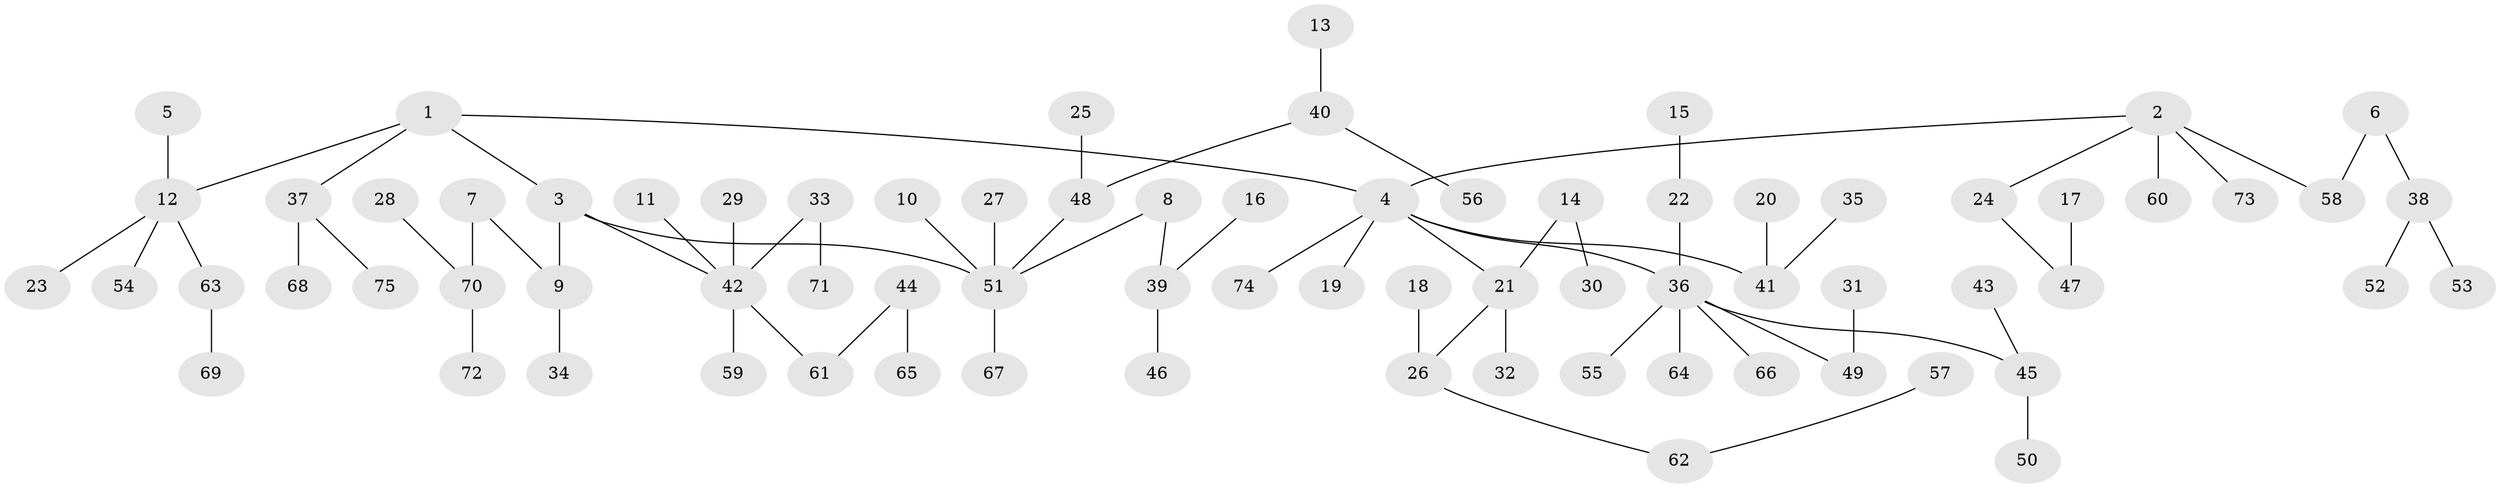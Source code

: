 // original degree distribution, {6: 0.03355704697986577, 4: 0.08053691275167785, 3: 0.087248322147651, 8: 0.006711409395973154, 2: 0.2751677852348993, 1: 0.4966442953020134, 5: 0.020134228187919462}
// Generated by graph-tools (version 1.1) at 2025/50/03/09/25 03:50:24]
// undirected, 75 vertices, 74 edges
graph export_dot {
graph [start="1"]
  node [color=gray90,style=filled];
  1;
  2;
  3;
  4;
  5;
  6;
  7;
  8;
  9;
  10;
  11;
  12;
  13;
  14;
  15;
  16;
  17;
  18;
  19;
  20;
  21;
  22;
  23;
  24;
  25;
  26;
  27;
  28;
  29;
  30;
  31;
  32;
  33;
  34;
  35;
  36;
  37;
  38;
  39;
  40;
  41;
  42;
  43;
  44;
  45;
  46;
  47;
  48;
  49;
  50;
  51;
  52;
  53;
  54;
  55;
  56;
  57;
  58;
  59;
  60;
  61;
  62;
  63;
  64;
  65;
  66;
  67;
  68;
  69;
  70;
  71;
  72;
  73;
  74;
  75;
  1 -- 3 [weight=1.0];
  1 -- 4 [weight=1.0];
  1 -- 12 [weight=1.0];
  1 -- 37 [weight=1.0];
  2 -- 4 [weight=1.0];
  2 -- 24 [weight=1.0];
  2 -- 58 [weight=1.0];
  2 -- 60 [weight=1.0];
  2 -- 73 [weight=1.0];
  3 -- 9 [weight=1.0];
  3 -- 42 [weight=1.0];
  3 -- 51 [weight=1.0];
  4 -- 19 [weight=1.0];
  4 -- 21 [weight=1.0];
  4 -- 36 [weight=1.0];
  4 -- 41 [weight=1.0];
  4 -- 74 [weight=1.0];
  5 -- 12 [weight=1.0];
  6 -- 38 [weight=1.0];
  6 -- 58 [weight=1.0];
  7 -- 9 [weight=1.0];
  7 -- 70 [weight=1.0];
  8 -- 39 [weight=1.0];
  8 -- 51 [weight=1.0];
  9 -- 34 [weight=1.0];
  10 -- 51 [weight=1.0];
  11 -- 42 [weight=1.0];
  12 -- 23 [weight=1.0];
  12 -- 54 [weight=1.0];
  12 -- 63 [weight=1.0];
  13 -- 40 [weight=1.0];
  14 -- 21 [weight=1.0];
  14 -- 30 [weight=1.0];
  15 -- 22 [weight=1.0];
  16 -- 39 [weight=1.0];
  17 -- 47 [weight=1.0];
  18 -- 26 [weight=1.0];
  20 -- 41 [weight=1.0];
  21 -- 26 [weight=1.0];
  21 -- 32 [weight=1.0];
  22 -- 36 [weight=1.0];
  24 -- 47 [weight=1.0];
  25 -- 48 [weight=1.0];
  26 -- 62 [weight=1.0];
  27 -- 51 [weight=1.0];
  28 -- 70 [weight=1.0];
  29 -- 42 [weight=1.0];
  31 -- 49 [weight=1.0];
  33 -- 42 [weight=1.0];
  33 -- 71 [weight=1.0];
  35 -- 41 [weight=1.0];
  36 -- 45 [weight=1.0];
  36 -- 49 [weight=1.0];
  36 -- 55 [weight=1.0];
  36 -- 64 [weight=1.0];
  36 -- 66 [weight=1.0];
  37 -- 68 [weight=1.0];
  37 -- 75 [weight=1.0];
  38 -- 52 [weight=1.0];
  38 -- 53 [weight=1.0];
  39 -- 46 [weight=1.0];
  40 -- 48 [weight=1.0];
  40 -- 56 [weight=1.0];
  42 -- 59 [weight=1.0];
  42 -- 61 [weight=1.0];
  43 -- 45 [weight=1.0];
  44 -- 61 [weight=1.0];
  44 -- 65 [weight=1.0];
  45 -- 50 [weight=1.0];
  48 -- 51 [weight=1.0];
  51 -- 67 [weight=1.0];
  57 -- 62 [weight=1.0];
  63 -- 69 [weight=1.0];
  70 -- 72 [weight=1.0];
}
